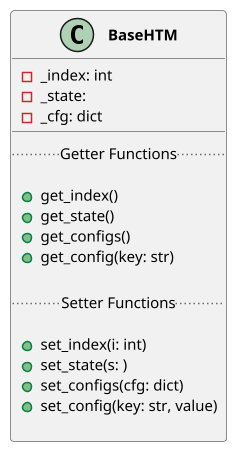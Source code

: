 
@startuml BaseHTM
scale 1.5
skinparam class {
    borderColor DimGray
    fontName Roboto
    fontStyle bold
    attributeFontName Ubuntu Mono
    attributeFontSize 10
}

class BaseHTM {
    -_index: int
    -_state: 
    -_cfg: dict
    __
    .. Getter Functions ..
    
    +get_index()
    +get_state()
    +get_configs()
    +get_config(key: str)

    .. Setter Functions ..
    
    +set_index(i: int)
    +set_state(s: )
    +set_configs(cfg: dict)
    +set_config(key: str, value)

}
@enduml
